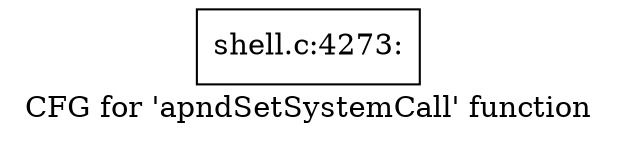 digraph "CFG for 'apndSetSystemCall' function" {
	label="CFG for 'apndSetSystemCall' function";

	Node0x560276934740 [shape=record,label="{shell.c:4273:}"];
}
